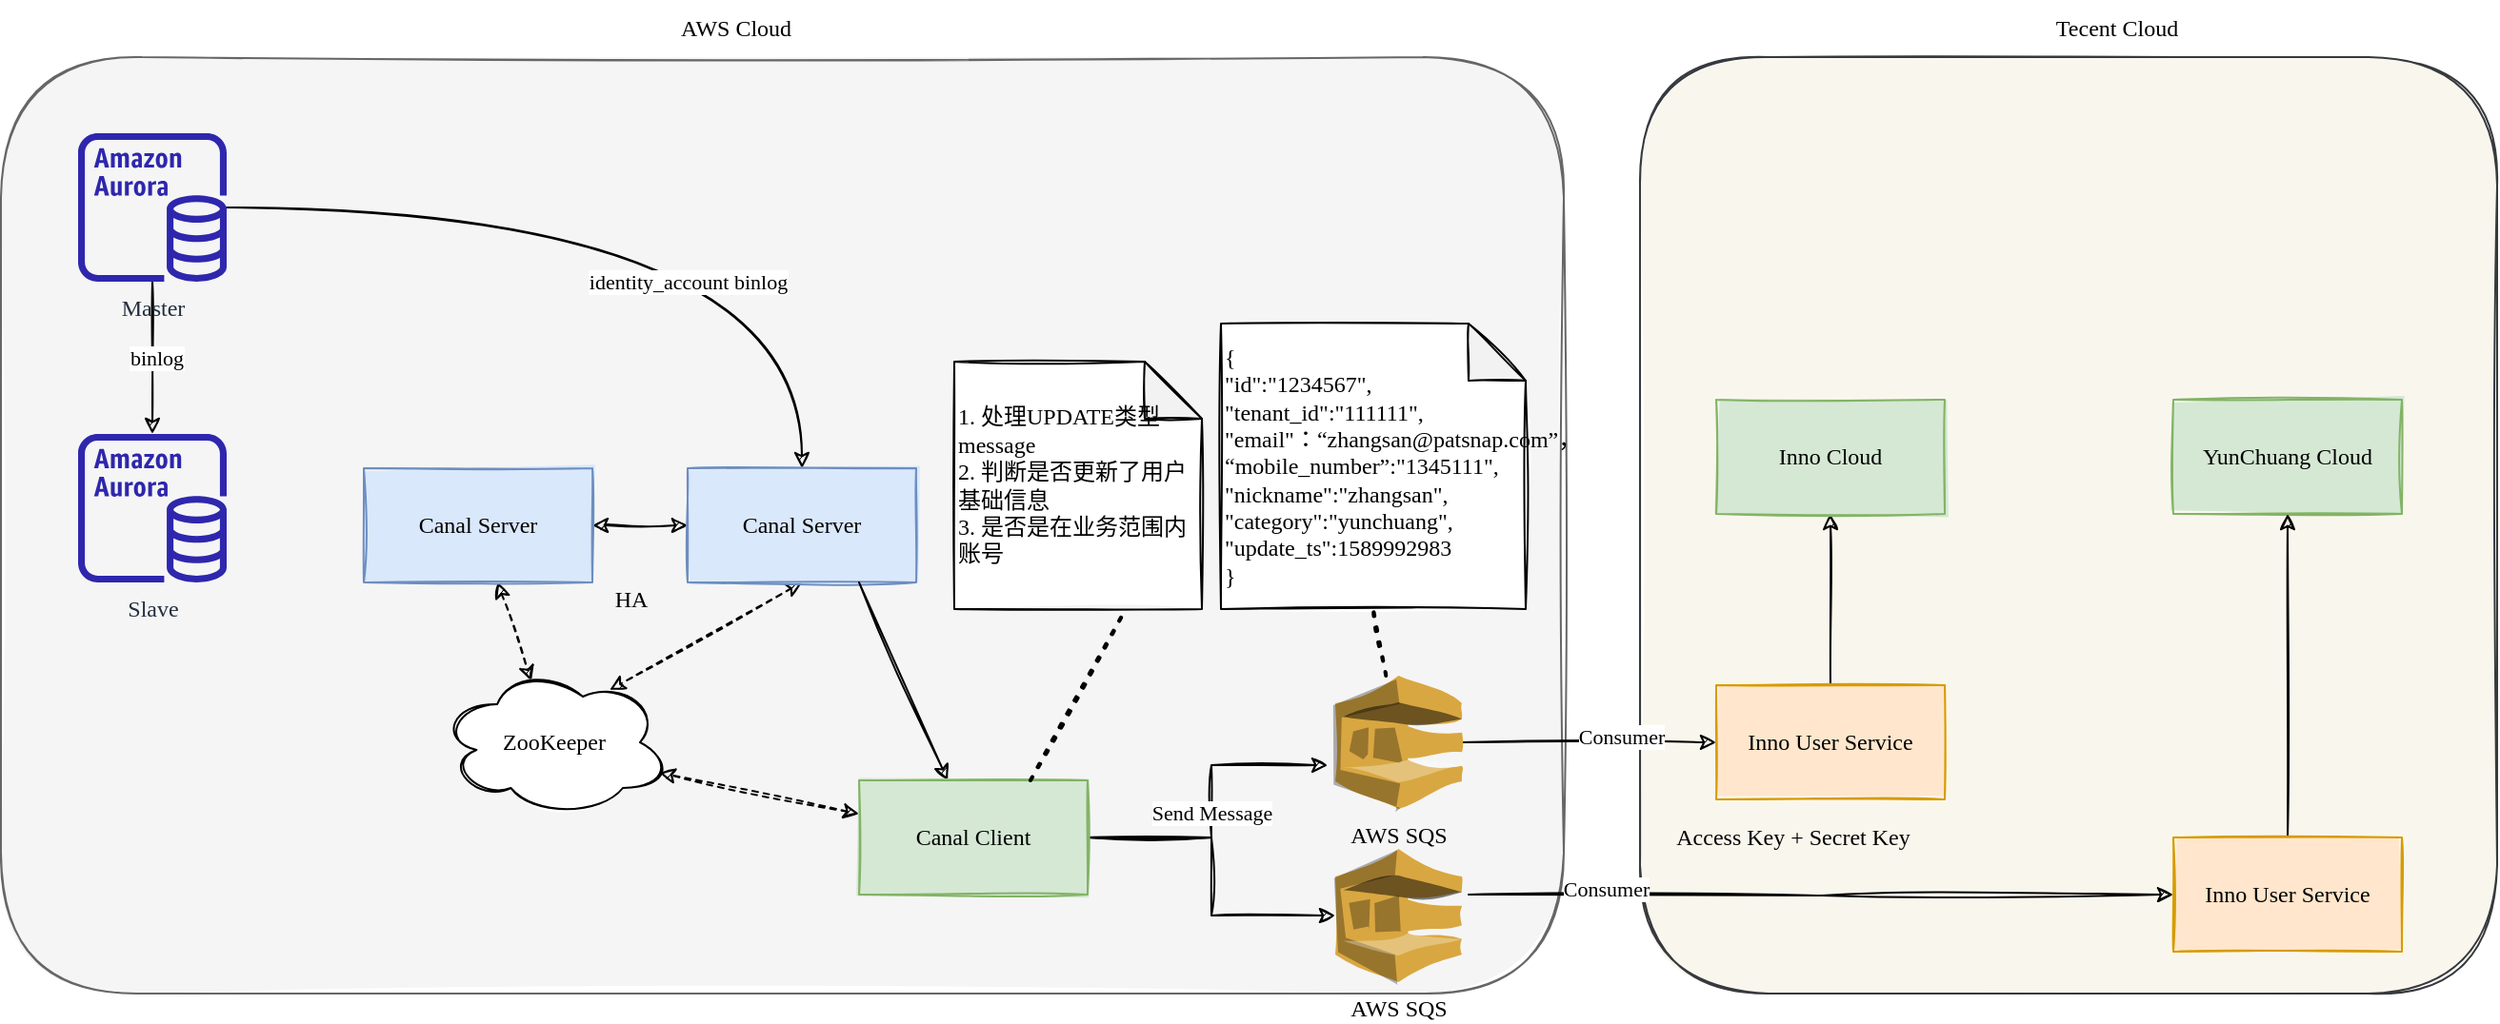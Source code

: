 <mxfile version="20.0.4" type="github" pages="2">
  <diagram id="BxHPPNMSkPUuqlUUAHzO" name="Page-1">
    <mxGraphModel dx="946" dy="623" grid="1" gridSize="10" guides="1" tooltips="1" connect="1" arrows="1" fold="1" page="1" pageScale="1" pageWidth="827" pageHeight="1169" math="0" shadow="0">
      <root>
        <mxCell id="0" />
        <mxCell id="1" parent="0" />
        <mxCell id="bvtnkYUN1FeSAOSZi_bf-32" value="" style="rounded=1;whiteSpace=wrap;html=1;sketch=1;fillStyle=solid;fontFamily=Comic Sans MS;fillColor=#f9f7ed;strokeColor=#36393d;" parent="1" vertex="1">
          <mxGeometry x="950" y="250" width="450" height="492" as="geometry" />
        </mxCell>
        <mxCell id="bvtnkYUN1FeSAOSZi_bf-29" value="" style="rounded=1;whiteSpace=wrap;html=1;sketch=1;fillStyle=solid;fontFamily=Comic Sans MS;fillColor=#f5f5f5;fontColor=#333333;strokeColor=#666666;" parent="1" vertex="1">
          <mxGeometry x="89.5" y="250" width="820.5" height="492" as="geometry" />
        </mxCell>
        <mxCell id="bvtnkYUN1FeSAOSZi_bf-8" value="" style="edgeStyle=orthogonalEdgeStyle;rounded=0;orthogonalLoop=1;jettySize=auto;html=1;fontFamily=Comic Sans MS;sketch=1;" parent="1" source="bvtnkYUN1FeSAOSZi_bf-1" target="bvtnkYUN1FeSAOSZi_bf-7" edge="1">
          <mxGeometry relative="1" as="geometry" />
        </mxCell>
        <mxCell id="bvtnkYUN1FeSAOSZi_bf-13" value="binlog" style="edgeLabel;html=1;align=center;verticalAlign=middle;resizable=0;points=[];fontFamily=Comic Sans MS;" parent="bvtnkYUN1FeSAOSZi_bf-8" vertex="1" connectable="0">
          <mxGeometry y="2" relative="1" as="geometry">
            <mxPoint as="offset" />
          </mxGeometry>
        </mxCell>
        <mxCell id="bvtnkYUN1FeSAOSZi_bf-12" style="edgeStyle=orthogonalEdgeStyle;rounded=0;sketch=1;orthogonalLoop=1;jettySize=auto;html=1;entryX=0.5;entryY=0;entryDx=0;entryDy=0;fontFamily=Comic Sans MS;curved=1;" parent="1" source="bvtnkYUN1FeSAOSZi_bf-1" target="bvtnkYUN1FeSAOSZi_bf-16" edge="1">
          <mxGeometry relative="1" as="geometry" />
        </mxCell>
        <mxCell id="bvtnkYUN1FeSAOSZi_bf-15" value="identity_account binlog" style="edgeLabel;html=1;align=center;verticalAlign=middle;resizable=0;points=[];fontFamily=Comic Sans MS;" parent="bvtnkYUN1FeSAOSZi_bf-12" vertex="1" connectable="0">
          <mxGeometry x="0.174" y="-35" relative="1" as="geometry">
            <mxPoint x="-16" y="4" as="offset" />
          </mxGeometry>
        </mxCell>
        <mxCell id="bvtnkYUN1FeSAOSZi_bf-1" value="&lt;font face=&quot;Comic Sans MS&quot;&gt;Master&lt;/font&gt;" style="sketch=0;outlineConnect=0;fontColor=#232F3E;gradientColor=none;fillColor=#2E27AD;strokeColor=none;dashed=0;verticalLabelPosition=bottom;verticalAlign=top;align=center;html=1;fontSize=12;fontStyle=0;aspect=fixed;pointerEvents=1;shape=mxgraph.aws4.aurora_instance;" parent="1" vertex="1">
          <mxGeometry x="130" y="290" width="78" height="78" as="geometry" />
        </mxCell>
        <mxCell id="bvtnkYUN1FeSAOSZi_bf-7" value="&lt;font face=&quot;Comic Sans MS&quot;&gt;Slave&lt;/font&gt;" style="sketch=0;outlineConnect=0;fontColor=#232F3E;gradientColor=none;fillColor=#2E27AD;strokeColor=none;dashed=0;verticalLabelPosition=bottom;verticalAlign=top;align=center;html=1;fontSize=12;fontStyle=0;aspect=fixed;pointerEvents=1;shape=mxgraph.aws4.aurora_instance;" parent="1" vertex="1">
          <mxGeometry x="130" y="448" width="78" height="78" as="geometry" />
        </mxCell>
        <mxCell id="bvtnkYUN1FeSAOSZi_bf-18" style="edgeStyle=orthogonalEdgeStyle;curved=1;rounded=0;sketch=1;orthogonalLoop=1;jettySize=auto;html=1;entryX=0;entryY=0.5;entryDx=0;entryDy=0;fontFamily=Comic Sans MS;startArrow=classic;startFill=1;" parent="1" source="bvtnkYUN1FeSAOSZi_bf-11" target="bvtnkYUN1FeSAOSZi_bf-16" edge="1">
          <mxGeometry relative="1" as="geometry" />
        </mxCell>
        <mxCell id="bvtnkYUN1FeSAOSZi_bf-19" style="rounded=0;sketch=1;orthogonalLoop=1;jettySize=auto;html=1;entryX=0.4;entryY=0.1;entryDx=0;entryDy=0;entryPerimeter=0;fontFamily=Comic Sans MS;startArrow=classic;startFill=1;dashed=1;" parent="1" source="bvtnkYUN1FeSAOSZi_bf-11" target="bvtnkYUN1FeSAOSZi_bf-17" edge="1">
          <mxGeometry relative="1" as="geometry" />
        </mxCell>
        <mxCell id="bvtnkYUN1FeSAOSZi_bf-11" value="Canal Server" style="whiteSpace=wrap;html=1;fontFamily=Comic Sans MS;sketch=1;fillColor=#dae8fc;strokeColor=#6c8ebf;fillStyle=solid;" parent="1" vertex="1">
          <mxGeometry x="280" y="466" width="120" height="60" as="geometry" />
        </mxCell>
        <mxCell id="bvtnkYUN1FeSAOSZi_bf-20" style="rounded=0;sketch=1;orthogonalLoop=1;jettySize=auto;html=1;entryX=0.742;entryY=0.156;entryDx=0;entryDy=0;entryPerimeter=0;fontFamily=Comic Sans MS;startArrow=classic;startFill=1;exitX=0.5;exitY=1;exitDx=0;exitDy=0;dashed=1;" parent="1" source="bvtnkYUN1FeSAOSZi_bf-16" target="bvtnkYUN1FeSAOSZi_bf-17" edge="1">
          <mxGeometry relative="1" as="geometry" />
        </mxCell>
        <mxCell id="bvtnkYUN1FeSAOSZi_bf-16" value="Canal Server" style="whiteSpace=wrap;html=1;fontFamily=Comic Sans MS;sketch=1;fillColor=#dae8fc;strokeColor=#6c8ebf;fillStyle=solid;" parent="1" vertex="1">
          <mxGeometry x="450" y="466" width="120" height="60" as="geometry" />
        </mxCell>
        <mxCell id="bvtnkYUN1FeSAOSZi_bf-17" value="ZooKeeper" style="ellipse;shape=cloud;whiteSpace=wrap;html=1;sketch=1;fillStyle=solid;fontFamily=Comic Sans MS;" parent="1" vertex="1">
          <mxGeometry x="320" y="570" width="120" height="80" as="geometry" />
        </mxCell>
        <mxCell id="bvtnkYUN1FeSAOSZi_bf-22" style="edgeStyle=none;rounded=0;sketch=1;orthogonalLoop=1;jettySize=auto;html=1;entryX=0.96;entryY=0.7;entryDx=0;entryDy=0;entryPerimeter=0;dashed=1;fontFamily=Comic Sans MS;startArrow=classic;startFill=1;" parent="1" source="bvtnkYUN1FeSAOSZi_bf-21" target="bvtnkYUN1FeSAOSZi_bf-17" edge="1">
          <mxGeometry relative="1" as="geometry" />
        </mxCell>
        <mxCell id="bvtnkYUN1FeSAOSZi_bf-23" style="edgeStyle=none;rounded=0;sketch=1;orthogonalLoop=1;jettySize=auto;html=1;entryX=0.75;entryY=1;entryDx=0;entryDy=0;fontFamily=Comic Sans MS;startArrow=classic;startFill=1;endArrow=none;endFill=0;" parent="1" source="bvtnkYUN1FeSAOSZi_bf-21" target="bvtnkYUN1FeSAOSZi_bf-16" edge="1">
          <mxGeometry relative="1" as="geometry" />
        </mxCell>
        <mxCell id="bvtnkYUN1FeSAOSZi_bf-28" value="Send Message" style="edgeStyle=orthogonalEdgeStyle;rounded=0;sketch=1;orthogonalLoop=1;jettySize=auto;html=1;fontFamily=Comic Sans MS;startArrow=none;startFill=0;endArrow=classic;endFill=1;entryX=-0.059;entryY=0.672;entryDx=0;entryDy=0;entryPerimeter=0;" parent="1" source="bvtnkYUN1FeSAOSZi_bf-21" target="bvtnkYUN1FeSAOSZi_bf-27" edge="1">
          <mxGeometry x="-0.044" relative="1" as="geometry">
            <mxPoint x="740" y="660" as="targetPoint" />
            <mxPoint as="offset" />
          </mxGeometry>
        </mxCell>
        <mxCell id="9bzOzVnM4fCrr5whtyBo-2" style="edgeStyle=orthogonalEdgeStyle;rounded=0;sketch=1;orthogonalLoop=1;jettySize=auto;html=1;fontFamily=Comic Sans MS;startArrow=none;startFill=0;endArrow=classic;endFill=1;" edge="1" parent="1" source="bvtnkYUN1FeSAOSZi_bf-21" target="9bzOzVnM4fCrr5whtyBo-1">
          <mxGeometry relative="1" as="geometry" />
        </mxCell>
        <mxCell id="bvtnkYUN1FeSAOSZi_bf-21" value="Canal Client" style="whiteSpace=wrap;html=1;fontFamily=Comic Sans MS;sketch=1;fillColor=#d5e8d4;strokeColor=#82b366;fillStyle=solid;" parent="1" vertex="1">
          <mxGeometry x="540" y="630" width="120" height="60" as="geometry" />
        </mxCell>
        <mxCell id="bvtnkYUN1FeSAOSZi_bf-24" value="1. 处理UPDATE类型message&lt;br&gt;2. 判断是否更新了用户基础信息&lt;br&gt;3. 是否是在业务范围内账号" style="shape=note;whiteSpace=wrap;html=1;backgroundOutline=1;darkOpacity=0.05;sketch=1;fillStyle=solid;fontFamily=Comic Sans MS;align=left;" parent="1" vertex="1">
          <mxGeometry x="590" y="410" width="130" height="130" as="geometry" />
        </mxCell>
        <mxCell id="bvtnkYUN1FeSAOSZi_bf-25" value="" style="endArrow=none;dashed=1;html=1;dashPattern=1 3;strokeWidth=2;rounded=0;sketch=1;fontFamily=Comic Sans MS;exitX=0.75;exitY=0;exitDx=0;exitDy=0;" parent="1" source="bvtnkYUN1FeSAOSZi_bf-21" edge="1">
          <mxGeometry width="50" height="50" relative="1" as="geometry">
            <mxPoint x="630" y="590" as="sourcePoint" />
            <mxPoint x="680" y="540" as="targetPoint" />
          </mxGeometry>
        </mxCell>
        <mxCell id="bvtnkYUN1FeSAOSZi_bf-26" value="HA" style="text;html=1;align=center;verticalAlign=middle;resizable=0;points=[];autosize=1;strokeColor=none;fillColor=none;fontFamily=Comic Sans MS;" parent="1" vertex="1">
          <mxGeometry x="400" y="520" width="40" height="30" as="geometry" />
        </mxCell>
        <mxCell id="bvtnkYUN1FeSAOSZi_bf-34" style="edgeStyle=none;rounded=0;sketch=1;orthogonalLoop=1;jettySize=auto;html=1;fontFamily=Comic Sans MS;startArrow=none;startFill=0;endArrow=classic;endFill=1;" parent="1" source="bvtnkYUN1FeSAOSZi_bf-27" target="bvtnkYUN1FeSAOSZi_bf-35" edge="1">
          <mxGeometry relative="1" as="geometry" />
        </mxCell>
        <mxCell id="bvtnkYUN1FeSAOSZi_bf-36" value="Consumer" style="edgeLabel;html=1;align=center;verticalAlign=middle;resizable=0;points=[];fontFamily=Comic Sans MS;" parent="bvtnkYUN1FeSAOSZi_bf-34" vertex="1" connectable="0">
          <mxGeometry x="0.248" y="4" relative="1" as="geometry">
            <mxPoint y="1" as="offset" />
          </mxGeometry>
        </mxCell>
        <mxCell id="bvtnkYUN1FeSAOSZi_bf-27" value="AWS SQS" style="outlineConnect=0;dashed=0;verticalLabelPosition=bottom;verticalAlign=top;align=center;html=1;shape=mxgraph.aws3.sqs;fillColor=#D9A741;gradientColor=none;sketch=1;fillStyle=solid;fontFamily=Comic Sans MS;" parent="1" vertex="1">
          <mxGeometry x="790" y="575" width="66.5" height="70" as="geometry" />
        </mxCell>
        <mxCell id="bvtnkYUN1FeSAOSZi_bf-30" value="AWS Cloud" style="text;html=1;align=center;verticalAlign=middle;resizable=0;points=[];autosize=1;strokeColor=none;fillColor=none;fontFamily=Comic Sans MS;" parent="1" vertex="1">
          <mxGeometry x="430" y="220" width="90" height="30" as="geometry" />
        </mxCell>
        <mxCell id="bvtnkYUN1FeSAOSZi_bf-33" value="Tecent Cloud" style="text;html=1;align=center;verticalAlign=middle;resizable=0;points=[];autosize=1;strokeColor=none;fillColor=none;fontFamily=Comic Sans MS;" parent="1" vertex="1">
          <mxGeometry x="1150" y="220" width="100" height="30" as="geometry" />
        </mxCell>
        <mxCell id="9bzOzVnM4fCrr5whtyBo-6" style="edgeStyle=orthogonalEdgeStyle;rounded=0;sketch=1;orthogonalLoop=1;jettySize=auto;html=1;entryX=0.5;entryY=1;entryDx=0;entryDy=0;fontFamily=Comic Sans MS;startArrow=none;startFill=0;endArrow=classic;endFill=1;" edge="1" parent="1" source="bvtnkYUN1FeSAOSZi_bf-35" target="bvtnkYUN1FeSAOSZi_bf-38">
          <mxGeometry relative="1" as="geometry" />
        </mxCell>
        <mxCell id="bvtnkYUN1FeSAOSZi_bf-35" value="Inno User Service" style="whiteSpace=wrap;html=1;fontFamily=Comic Sans MS;sketch=1;fillColor=#ffe6cc;strokeColor=#d79b00;fillStyle=solid;" parent="1" vertex="1">
          <mxGeometry x="990" y="580" width="120" height="60" as="geometry" />
        </mxCell>
        <mxCell id="bvtnkYUN1FeSAOSZi_bf-37" value="Access Key + Secret Key" style="text;html=1;align=center;verticalAlign=middle;resizable=0;points=[];autosize=1;strokeColor=none;fillColor=none;fontFamily=Comic Sans MS;" parent="1" vertex="1">
          <mxGeometry x="950" y="645" width="160" height="30" as="geometry" />
        </mxCell>
        <mxCell id="bvtnkYUN1FeSAOSZi_bf-38" value="Inno Cloud" style="whiteSpace=wrap;html=1;fontFamily=Comic Sans MS;sketch=1;fillColor=#d5e8d4;strokeColor=#82b366;fillStyle=solid;" parent="1" vertex="1">
          <mxGeometry x="990" y="430" width="120" height="60" as="geometry" />
        </mxCell>
        <mxCell id="bvtnkYUN1FeSAOSZi_bf-39" value="YunChuang Cloud" style="whiteSpace=wrap;html=1;fontFamily=Comic Sans MS;sketch=1;fillColor=#d5e8d4;strokeColor=#82b366;fillStyle=solid;" parent="1" vertex="1">
          <mxGeometry x="1230" y="430" width="120" height="60" as="geometry" />
        </mxCell>
        <mxCell id="bvtnkYUN1FeSAOSZi_bf-42" value="{&lt;br&gt;&quot;id&quot;:&quot;1234567&quot;,&lt;br&gt;&quot;tenant_id&quot;:&quot;111111&quot;,&lt;br&gt;&quot;email&quot;：“zhangsan@patsnap.com”，&lt;br&gt;“mobile_number”:&quot;1345111&quot;,&lt;br&gt;&quot;nickname&quot;:&quot;zhangsan&quot;,&lt;br&gt;&quot;category&quot;:&quot;yunchuang&quot;,&lt;br&gt;&quot;update_ts&quot;:1589992983&lt;br&gt;}" style="shape=note;whiteSpace=wrap;html=1;backgroundOutline=1;darkOpacity=0.05;sketch=1;fillStyle=solid;fontFamily=Comic Sans MS;align=left;" parent="1" vertex="1">
          <mxGeometry x="730" y="390" width="160" height="150" as="geometry" />
        </mxCell>
        <mxCell id="bvtnkYUN1FeSAOSZi_bf-43" value="" style="endArrow=none;dashed=1;html=1;dashPattern=1 3;strokeWidth=2;rounded=0;sketch=1;fontFamily=Comic Sans MS;entryX=0.5;entryY=1;entryDx=0;entryDy=0;entryPerimeter=0;" parent="1" source="bvtnkYUN1FeSAOSZi_bf-27" target="bvtnkYUN1FeSAOSZi_bf-42" edge="1">
          <mxGeometry width="50" height="50" relative="1" as="geometry">
            <mxPoint x="640" y="640" as="sourcePoint" />
            <mxPoint x="690" y="550" as="targetPoint" />
          </mxGeometry>
        </mxCell>
        <mxCell id="9bzOzVnM4fCrr5whtyBo-4" style="edgeStyle=orthogonalEdgeStyle;rounded=0;sketch=1;orthogonalLoop=1;jettySize=auto;html=1;entryX=0;entryY=0.5;entryDx=0;entryDy=0;fontFamily=Comic Sans MS;startArrow=none;startFill=0;endArrow=classic;endFill=1;" edge="1" parent="1" target="9bzOzVnM4fCrr5whtyBo-3">
          <mxGeometry relative="1" as="geometry">
            <mxPoint x="860" y="690" as="sourcePoint" />
          </mxGeometry>
        </mxCell>
        <mxCell id="9bzOzVnM4fCrr5whtyBo-7" value="Consumer" style="edgeLabel;html=1;align=center;verticalAlign=middle;resizable=0;points=[];fontFamily=Comic Sans MS;" vertex="1" connectable="0" parent="9bzOzVnM4fCrr5whtyBo-4">
          <mxGeometry x="-0.614" y="5" relative="1" as="geometry">
            <mxPoint y="2" as="offset" />
          </mxGeometry>
        </mxCell>
        <mxCell id="9bzOzVnM4fCrr5whtyBo-1" value="AWS SQS" style="outlineConnect=0;dashed=0;verticalLabelPosition=bottom;verticalAlign=top;align=center;html=1;shape=mxgraph.aws3.sqs;fillColor=#D9A741;gradientColor=none;sketch=1;fillStyle=solid;fontFamily=Comic Sans MS;" vertex="1" parent="1">
          <mxGeometry x="790" y="666" width="66.5" height="70" as="geometry" />
        </mxCell>
        <mxCell id="9bzOzVnM4fCrr5whtyBo-5" style="edgeStyle=orthogonalEdgeStyle;rounded=0;sketch=1;orthogonalLoop=1;jettySize=auto;html=1;entryX=0.5;entryY=1;entryDx=0;entryDy=0;fontFamily=Comic Sans MS;startArrow=none;startFill=0;endArrow=classic;endFill=1;" edge="1" parent="1" source="9bzOzVnM4fCrr5whtyBo-3" target="bvtnkYUN1FeSAOSZi_bf-39">
          <mxGeometry relative="1" as="geometry" />
        </mxCell>
        <mxCell id="9bzOzVnM4fCrr5whtyBo-3" value="Inno User Service" style="whiteSpace=wrap;html=1;fontFamily=Comic Sans MS;sketch=1;fillColor=#ffe6cc;strokeColor=#d79b00;fillStyle=solid;" vertex="1" parent="1">
          <mxGeometry x="1230" y="660" width="120" height="60" as="geometry" />
        </mxCell>
      </root>
    </mxGraphModel>
  </diagram>
  <diagram id="TYW3m-JJupf5iIbsxoUX" name="Page-2">
    <mxGraphModel dx="946" dy="623" grid="1" gridSize="10" guides="1" tooltips="1" connect="1" arrows="1" fold="1" page="1" pageScale="1" pageWidth="827" pageHeight="1169" math="0" shadow="0">
      <root>
        <mxCell id="0" />
        <mxCell id="1" parent="0" />
        <mxCell id="YoRqrHZKSTWrPkg70Xa--1" value="" style="rounded=1;whiteSpace=wrap;html=1;sketch=1;fillStyle=solid;fontFamily=Comic Sans MS;fillColor=#f9f7ed;strokeColor=#36393d;" vertex="1" parent="1">
          <mxGeometry x="950" y="250" width="450" height="492" as="geometry" />
        </mxCell>
        <mxCell id="YoRqrHZKSTWrPkg70Xa--2" value="" style="rounded=1;whiteSpace=wrap;html=1;sketch=1;fillStyle=solid;fontFamily=Comic Sans MS;fillColor=#f5f5f5;fontColor=#333333;strokeColor=#666666;" vertex="1" parent="1">
          <mxGeometry x="280" y="250" width="630" height="492" as="geometry" />
        </mxCell>
        <mxCell id="YoRqrHZKSTWrPkg70Xa--18" value="Backoffice" style="whiteSpace=wrap;html=1;fontFamily=Comic Sans MS;sketch=1;fillColor=#d5e8d4;strokeColor=#82b366;fillStyle=solid;" vertex="1" parent="1">
          <mxGeometry x="540" y="630" width="120" height="60" as="geometry" />
        </mxCell>
        <mxCell id="YoRqrHZKSTWrPkg70Xa--19" value="1. 获取对应时间期间的更新的账号（默认当天）&lt;br&gt;2. 过滤在业务范围内账号" style="shape=note;whiteSpace=wrap;html=1;backgroundOutline=1;darkOpacity=0.05;sketch=1;fillStyle=solid;fontFamily=Comic Sans MS;align=left;" vertex="1" parent="1">
          <mxGeometry x="590" y="410" width="130" height="130" as="geometry" />
        </mxCell>
        <mxCell id="YoRqrHZKSTWrPkg70Xa--20" value="" style="endArrow=none;dashed=1;html=1;dashPattern=1 3;strokeWidth=2;rounded=0;sketch=1;fontFamily=Comic Sans MS;exitX=0.75;exitY=0;exitDx=0;exitDy=0;" edge="1" parent="1" source="YoRqrHZKSTWrPkg70Xa--18">
          <mxGeometry width="50" height="50" relative="1" as="geometry">
            <mxPoint x="630" y="590" as="sourcePoint" />
            <mxPoint x="680" y="540" as="targetPoint" />
          </mxGeometry>
        </mxCell>
        <mxCell id="YoRqrHZKSTWrPkg70Xa--29" value="Inno Cloud" style="whiteSpace=wrap;html=1;fontFamily=Comic Sans MS;sketch=1;fillColor=#d5e8d4;strokeColor=#82b366;fillStyle=solid;" vertex="1" parent="1">
          <mxGeometry x="990" y="430" width="120" height="60" as="geometry" />
        </mxCell>
        <mxCell id="YoRqrHZKSTWrPkg70Xa--30" value="YunChuang Cloud" style="whiteSpace=wrap;html=1;fontFamily=Comic Sans MS;sketch=1;fillColor=#d5e8d4;strokeColor=#82b366;fillStyle=solid;" vertex="1" parent="1">
          <mxGeometry x="1230" y="430" width="120" height="60" as="geometry" />
        </mxCell>
        <mxCell id="YoRqrHZKSTWrPkg70Xa--31" value="{&lt;br&gt;&quot;id&quot;:&quot;1234567&quot;,&lt;br&gt;&quot;tenant_id&quot;:&quot;111111&quot;,&lt;br&gt;&quot;email&quot;：“zhangsan@patsnap.com”，&lt;br&gt;“mobile_number”:&quot;1345111&quot;,&lt;br&gt;&quot;nickname&quot;:&quot;zhangsan&quot;,&lt;br&gt;&quot;category&quot;:&quot;yunchuang&quot;,&lt;br&gt;&quot;update_ts&quot;:1589992983&lt;br&gt;}" style="shape=note;whiteSpace=wrap;html=1;backgroundOutline=1;darkOpacity=0.05;sketch=1;fillStyle=solid;fontFamily=Comic Sans MS;align=left;" vertex="1" parent="1">
          <mxGeometry x="730" y="390" width="160" height="150" as="geometry" />
        </mxCell>
        <mxCell id="YoRqrHZKSTWrPkg70Xa--32" value="" style="endArrow=none;dashed=1;html=1;dashPattern=1 3;strokeWidth=2;rounded=0;sketch=1;fontFamily=Comic Sans MS;entryX=0.5;entryY=1;entryDx=0;entryDy=0;entryPerimeter=0;" edge="1" parent="1" target="YoRqrHZKSTWrPkg70Xa--31">
          <mxGeometry width="50" height="50" relative="1" as="geometry">
            <mxPoint x="820.051" y="597" as="sourcePoint" />
            <mxPoint x="690" y="550" as="targetPoint" />
          </mxGeometry>
        </mxCell>
        <mxCell id="YoRqrHZKSTWrPkg70Xa--34" style="edgeStyle=orthogonalEdgeStyle;curved=1;rounded=0;sketch=1;orthogonalLoop=1;jettySize=auto;html=1;entryX=0;entryY=0.5;entryDx=0;entryDy=0;fontFamily=Comic Sans MS;startArrow=none;startFill=0;endArrow=classic;endFill=1;" edge="1" parent="1" source="YoRqrHZKSTWrPkg70Xa--35" target="YoRqrHZKSTWrPkg70Xa--18">
          <mxGeometry relative="1" as="geometry">
            <mxPoint x="454" y="535" as="sourcePoint" />
          </mxGeometry>
        </mxCell>
        <mxCell id="YoRqrHZKSTWrPkg70Xa--35" value="Scheduler" style="aspect=fixed;html=1;points=[];align=center;image;fontSize=12;image=img/lib/azure2/general/Scheduler.svg;sketch=1;fillStyle=solid;fontFamily=Comic Sans MS;" vertex="1" parent="1">
          <mxGeometry x="380" y="490" width="68" height="68" as="geometry" />
        </mxCell>
        <mxCell id="YoRqrHZKSTWrPkg70Xa--39" style="edgeStyle=orthogonalEdgeStyle;rounded=0;sketch=1;orthogonalLoop=1;jettySize=auto;html=1;entryX=0;entryY=0.5;entryDx=0;entryDy=0;fontFamily=Comic Sans MS;startArrow=none;startFill=0;endArrow=classic;endFill=1;" edge="1" parent="1" source="YoRqrHZKSTWrPkg70Xa--38" target="YoRqrHZKSTWrPkg70Xa--18">
          <mxGeometry relative="1" as="geometry" />
        </mxCell>
        <mxCell id="YoRqrHZKSTWrPkg70Xa--38" value="Admin" style="sketch=0;pointerEvents=1;shadow=0;dashed=0;html=1;strokeColor=none;fillColor=#505050;labelPosition=center;verticalLabelPosition=bottom;verticalAlign=top;outlineConnect=0;align=center;shape=mxgraph.office.users.tenant_admin;fillStyle=solid;fontFamily=Comic Sans MS;" vertex="1" parent="1">
          <mxGeometry x="386" y="631" width="56" height="58" as="geometry" />
        </mxCell>
        <mxCell id="oiWwTDmWvKxcK3-ECain-1" value="AWS Cloud" style="text;html=1;align=center;verticalAlign=middle;resizable=0;points=[];autosize=1;strokeColor=none;fillColor=none;fontFamily=Comic Sans MS;" vertex="1" parent="1">
          <mxGeometry x="550" y="220" width="90" height="30" as="geometry" />
        </mxCell>
        <mxCell id="9OifzuxBv1iRSBHT6ljf-1" value="Tecent Cloud" style="text;html=1;align=center;verticalAlign=middle;resizable=0;points=[];autosize=1;strokeColor=none;fillColor=none;fontFamily=Comic Sans MS;" vertex="1" parent="1">
          <mxGeometry x="1150" y="220" width="100" height="30" as="geometry" />
        </mxCell>
        <mxCell id="7v2Uksnfgzv1dnPrmfZg-1" value="Send Message" style="edgeStyle=orthogonalEdgeStyle;rounded=0;sketch=1;orthogonalLoop=1;jettySize=auto;html=1;fontFamily=Comic Sans MS;startArrow=none;startFill=0;endArrow=classic;endFill=1;entryX=0;entryY=0.5;entryDx=0;entryDy=0;entryPerimeter=0;" edge="1" parent="1" target="7v2Uksnfgzv1dnPrmfZg-5">
          <mxGeometry x="-0.044" relative="1" as="geometry">
            <mxPoint x="740" y="660" as="targetPoint" />
            <mxPoint as="offset" />
            <mxPoint x="660" y="660" as="sourcePoint" />
            <Array as="points">
              <mxPoint x="725" y="660" />
              <mxPoint x="725" y="610" />
            </Array>
          </mxGeometry>
        </mxCell>
        <mxCell id="7v2Uksnfgzv1dnPrmfZg-2" style="edgeStyle=orthogonalEdgeStyle;rounded=0;sketch=1;orthogonalLoop=1;jettySize=auto;html=1;fontFamily=Comic Sans MS;startArrow=none;startFill=0;endArrow=classic;endFill=1;" edge="1" parent="1" target="7v2Uksnfgzv1dnPrmfZg-10">
          <mxGeometry relative="1" as="geometry">
            <mxPoint x="660" y="660" as="sourcePoint" />
            <Array as="points">
              <mxPoint x="725" y="660" />
              <mxPoint x="725" y="700" />
            </Array>
          </mxGeometry>
        </mxCell>
        <mxCell id="7v2Uksnfgzv1dnPrmfZg-3" style="edgeStyle=none;rounded=0;sketch=1;orthogonalLoop=1;jettySize=auto;html=1;fontFamily=Comic Sans MS;startArrow=none;startFill=0;endArrow=classic;endFill=1;" edge="1" parent="1" source="7v2Uksnfgzv1dnPrmfZg-5" target="7v2Uksnfgzv1dnPrmfZg-6">
          <mxGeometry relative="1" as="geometry" />
        </mxCell>
        <mxCell id="7v2Uksnfgzv1dnPrmfZg-4" value="Consumer" style="edgeLabel;html=1;align=center;verticalAlign=middle;resizable=0;points=[];fontFamily=Comic Sans MS;" vertex="1" connectable="0" parent="7v2Uksnfgzv1dnPrmfZg-3">
          <mxGeometry x="0.248" y="4" relative="1" as="geometry">
            <mxPoint y="1" as="offset" />
          </mxGeometry>
        </mxCell>
        <mxCell id="7v2Uksnfgzv1dnPrmfZg-5" value="AWS SQS" style="outlineConnect=0;dashed=0;verticalLabelPosition=bottom;verticalAlign=top;align=center;html=1;shape=mxgraph.aws3.sqs;fillColor=#D9A741;gradientColor=none;sketch=1;fillStyle=solid;fontFamily=Comic Sans MS;" vertex="1" parent="1">
          <mxGeometry x="790" y="575" width="66.5" height="70" as="geometry" />
        </mxCell>
        <mxCell id="7v2Uksnfgzv1dnPrmfZg-13" style="edgeStyle=orthogonalEdgeStyle;rounded=0;sketch=1;orthogonalLoop=1;jettySize=auto;html=1;entryX=0.5;entryY=1;entryDx=0;entryDy=0;fontFamily=Comic Sans MS;startArrow=none;startFill=0;endArrow=classic;endFill=1;" edge="1" parent="1" source="7v2Uksnfgzv1dnPrmfZg-6" target="YoRqrHZKSTWrPkg70Xa--29">
          <mxGeometry relative="1" as="geometry" />
        </mxCell>
        <mxCell id="7v2Uksnfgzv1dnPrmfZg-6" value="Inno User Service" style="whiteSpace=wrap;html=1;fontFamily=Comic Sans MS;sketch=1;fillColor=#ffe6cc;strokeColor=#d79b00;fillStyle=solid;" vertex="1" parent="1">
          <mxGeometry x="990" y="580" width="120" height="60" as="geometry" />
        </mxCell>
        <mxCell id="7v2Uksnfgzv1dnPrmfZg-7" value="Access Key + Secret Key" style="text;html=1;align=center;verticalAlign=middle;resizable=0;points=[];autosize=1;strokeColor=none;fillColor=none;fontFamily=Comic Sans MS;" vertex="1" parent="1">
          <mxGeometry x="950" y="645" width="160" height="30" as="geometry" />
        </mxCell>
        <mxCell id="7v2Uksnfgzv1dnPrmfZg-8" style="edgeStyle=orthogonalEdgeStyle;rounded=0;sketch=1;orthogonalLoop=1;jettySize=auto;html=1;entryX=0;entryY=0.5;entryDx=0;entryDy=0;fontFamily=Comic Sans MS;startArrow=none;startFill=0;endArrow=classic;endFill=1;" edge="1" parent="1" target="7v2Uksnfgzv1dnPrmfZg-11">
          <mxGeometry relative="1" as="geometry">
            <mxPoint x="860" y="690" as="sourcePoint" />
          </mxGeometry>
        </mxCell>
        <mxCell id="7v2Uksnfgzv1dnPrmfZg-9" value="Consumer" style="edgeLabel;html=1;align=center;verticalAlign=middle;resizable=0;points=[];fontFamily=Comic Sans MS;" vertex="1" connectable="0" parent="7v2Uksnfgzv1dnPrmfZg-8">
          <mxGeometry x="-0.614" y="5" relative="1" as="geometry">
            <mxPoint y="2" as="offset" />
          </mxGeometry>
        </mxCell>
        <mxCell id="7v2Uksnfgzv1dnPrmfZg-10" value="AWS SQS" style="outlineConnect=0;dashed=0;verticalLabelPosition=bottom;verticalAlign=top;align=center;html=1;shape=mxgraph.aws3.sqs;fillColor=#D9A741;gradientColor=none;sketch=1;fillStyle=solid;fontFamily=Comic Sans MS;" vertex="1" parent="1">
          <mxGeometry x="790" y="666" width="66.5" height="70" as="geometry" />
        </mxCell>
        <mxCell id="7v2Uksnfgzv1dnPrmfZg-14" style="edgeStyle=orthogonalEdgeStyle;rounded=0;sketch=1;orthogonalLoop=1;jettySize=auto;html=1;fontFamily=Comic Sans MS;startArrow=none;startFill=0;endArrow=classic;endFill=1;" edge="1" parent="1" source="7v2Uksnfgzv1dnPrmfZg-11" target="YoRqrHZKSTWrPkg70Xa--30">
          <mxGeometry relative="1" as="geometry" />
        </mxCell>
        <mxCell id="7v2Uksnfgzv1dnPrmfZg-11" value="Inno User Service" style="whiteSpace=wrap;html=1;fontFamily=Comic Sans MS;sketch=1;fillColor=#ffe6cc;strokeColor=#d79b00;fillStyle=solid;" vertex="1" parent="1">
          <mxGeometry x="1230" y="660" width="120" height="60" as="geometry" />
        </mxCell>
      </root>
    </mxGraphModel>
  </diagram>
</mxfile>
